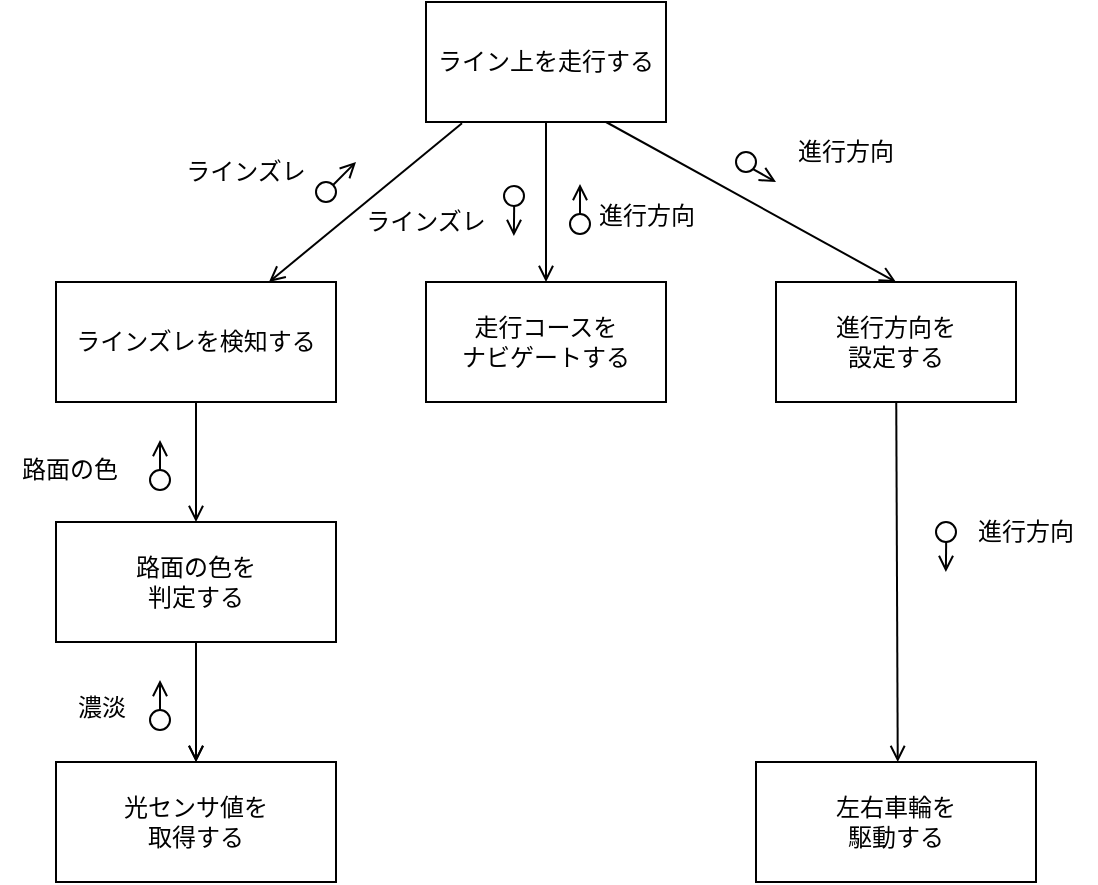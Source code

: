 <mxfile>
    <diagram id="ZrEvI72tDzDXDU3fDzY3" name="ページ1">
        <mxGraphModel dx="1120" dy="502" grid="1" gridSize="10" guides="1" tooltips="1" connect="1" arrows="1" fold="1" page="1" pageScale="1" pageWidth="1169" pageHeight="827" math="0" shadow="0">
            <root>
                <mxCell id="0"/>
                <mxCell id="1" parent="0"/>
                <mxCell id="6" value="" style="edgeStyle=none;html=1;endArrow=open;endFill=0;" parent="1" source="2" target="4" edge="1">
                    <mxGeometry relative="1" as="geometry"/>
                </mxCell>
                <mxCell id="2" value="ライン上を走行する" style="rounded=0;whiteSpace=wrap;html=1;" parent="1" vertex="1">
                    <mxGeometry x="465" y="20" width="120" height="60" as="geometry"/>
                </mxCell>
                <mxCell id="8" style="edgeStyle=none;html=1;entryX=0.15;entryY=1.01;entryDx=0;entryDy=0;entryPerimeter=0;endArrow=none;endFill=0;startArrow=open;startFill=0;" parent="1" source="3" target="2" edge="1">
                    <mxGeometry relative="1" as="geometry"/>
                </mxCell>
                <mxCell id="29" value="" style="edgeStyle=none;html=1;startArrow=none;startFill=0;endArrow=open;endFill=0;" parent="1" source="3" target="10" edge="1">
                    <mxGeometry relative="1" as="geometry"/>
                </mxCell>
                <mxCell id="3" value="ラインズレを検知する" style="rounded=0;whiteSpace=wrap;html=1;" parent="1" vertex="1">
                    <mxGeometry x="280" y="160" width="140" height="60" as="geometry"/>
                </mxCell>
                <mxCell id="4" value="走行コースを&lt;br&gt;ナビゲートする" style="rounded=0;whiteSpace=wrap;html=1;" parent="1" vertex="1">
                    <mxGeometry x="465" y="160" width="120" height="60" as="geometry"/>
                </mxCell>
                <mxCell id="14" style="edgeStyle=none;html=1;startArrow=none;startFill=0;endArrow=open;endFill=0;" parent="1" source="5" edge="1">
                    <mxGeometry relative="1" as="geometry">
                        <mxPoint x="700.875" y="400" as="targetPoint"/>
                    </mxGeometry>
                </mxCell>
                <mxCell id="5" value="進行方向を&lt;br&gt;設定する" style="rounded=0;whiteSpace=wrap;html=1;" parent="1" vertex="1">
                    <mxGeometry x="640" y="160" width="120" height="60" as="geometry"/>
                </mxCell>
                <mxCell id="9" style="edgeStyle=none;html=1;entryX=0.75;entryY=1;entryDx=0;entryDy=0;endArrow=none;endFill=0;startArrow=open;startFill=0;exitX=0.5;exitY=0;exitDx=0;exitDy=0;" parent="1" source="5" target="2" edge="1">
                    <mxGeometry relative="1" as="geometry">
                        <mxPoint x="396.472" y="170" as="sourcePoint"/>
                        <mxPoint x="493" y="90.6" as="targetPoint"/>
                    </mxGeometry>
                </mxCell>
                <mxCell id="30" value="" style="edgeStyle=none;html=1;startArrow=none;startFill=0;endArrow=open;endFill=0;" parent="1" source="10" edge="1">
                    <mxGeometry relative="1" as="geometry">
                        <mxPoint x="350" y="400" as="targetPoint"/>
                    </mxGeometry>
                </mxCell>
                <mxCell id="10" value="路面の色を&lt;br&gt;判定する" style="rounded=0;whiteSpace=wrap;html=1;" parent="1" vertex="1">
                    <mxGeometry x="280" y="280" width="140" height="60" as="geometry"/>
                </mxCell>
                <mxCell id="18" style="edgeStyle=none;html=1;exitX=1;exitY=0;exitDx=0;exitDy=0;startArrow=none;startFill=0;endArrow=open;endFill=0;" parent="1" source="15" edge="1">
                    <mxGeometry relative="1" as="geometry">
                        <mxPoint x="430" y="100" as="targetPoint"/>
                    </mxGeometry>
                </mxCell>
                <mxCell id="15" value="" style="ellipse;whiteSpace=wrap;html=1;aspect=fixed;" parent="1" vertex="1">
                    <mxGeometry x="410" y="110" width="10" height="10" as="geometry"/>
                </mxCell>
                <mxCell id="19" value="ラインズレ" style="text;html=1;strokeColor=none;fillColor=none;align=center;verticalAlign=middle;whiteSpace=wrap;rounded=0;" parent="1" vertex="1">
                    <mxGeometry x="340" y="90" width="70" height="30" as="geometry"/>
                </mxCell>
                <mxCell id="20" style="edgeStyle=none;html=1;exitX=0.5;exitY=0;exitDx=0;exitDy=0;startArrow=none;startFill=0;endArrow=open;endFill=0;" parent="1" source="21" edge="1">
                    <mxGeometry relative="1" as="geometry">
                        <mxPoint x="332" y="239" as="targetPoint"/>
                    </mxGeometry>
                </mxCell>
                <mxCell id="21" value="" style="ellipse;whiteSpace=wrap;html=1;aspect=fixed;" parent="1" vertex="1">
                    <mxGeometry x="327" y="254" width="10" height="10" as="geometry"/>
                </mxCell>
                <mxCell id="22" value="路面の色" style="text;html=1;strokeColor=none;fillColor=none;align=center;verticalAlign=middle;whiteSpace=wrap;rounded=0;" parent="1" vertex="1">
                    <mxGeometry x="252" y="239" width="70" height="30" as="geometry"/>
                </mxCell>
                <mxCell id="31" value="" style="edgeStyle=none;html=1;startArrow=none;startFill=0;endArrow=open;endFill=0;" parent="1" edge="1">
                    <mxGeometry relative="1" as="geometry">
                        <mxPoint x="350" y="340" as="sourcePoint"/>
                        <mxPoint x="350" y="400" as="targetPoint"/>
                    </mxGeometry>
                </mxCell>
                <mxCell id="32" style="edgeStyle=none;html=1;exitX=0.5;exitY=0;exitDx=0;exitDy=0;startArrow=none;startFill=0;endArrow=open;endFill=0;" parent="1" source="33" edge="1">
                    <mxGeometry relative="1" as="geometry">
                        <mxPoint x="332" y="359" as="targetPoint"/>
                    </mxGeometry>
                </mxCell>
                <mxCell id="33" value="" style="ellipse;whiteSpace=wrap;html=1;aspect=fixed;" parent="1" vertex="1">
                    <mxGeometry x="327" y="374" width="10" height="10" as="geometry"/>
                </mxCell>
                <mxCell id="34" value="濃淡" style="text;html=1;strokeColor=none;fillColor=none;align=center;verticalAlign=middle;whiteSpace=wrap;rounded=0;" parent="1" vertex="1">
                    <mxGeometry x="268" y="358" width="70" height="30" as="geometry"/>
                </mxCell>
                <mxCell id="35" style="edgeStyle=none;html=1;startArrow=none;startFill=0;endArrow=open;endFill=0;" parent="1" source="36" edge="1">
                    <mxGeometry relative="1" as="geometry">
                        <mxPoint x="542" y="111" as="targetPoint"/>
                    </mxGeometry>
                </mxCell>
                <mxCell id="36" value="" style="ellipse;whiteSpace=wrap;html=1;aspect=fixed;" parent="1" vertex="1">
                    <mxGeometry x="537" y="126" width="10" height="10" as="geometry"/>
                </mxCell>
                <mxCell id="37" value="進行方向" style="text;html=1;strokeColor=none;fillColor=none;align=center;verticalAlign=middle;whiteSpace=wrap;rounded=0;" parent="1" vertex="1">
                    <mxGeometry x="540" y="112" width="71" height="30" as="geometry"/>
                </mxCell>
                <mxCell id="39" style="edgeStyle=none;html=1;startArrow=none;startFill=0;endArrow=open;endFill=0;" parent="1" edge="1">
                    <mxGeometry relative="1" as="geometry">
                        <mxPoint x="724.93" y="305" as="targetPoint"/>
                        <mxPoint x="725.08" y="290" as="sourcePoint"/>
                    </mxGeometry>
                </mxCell>
                <mxCell id="40" value="" style="ellipse;whiteSpace=wrap;html=1;aspect=fixed;direction=west;" parent="1" vertex="1">
                    <mxGeometry x="720" y="280" width="10" height="10" as="geometry"/>
                </mxCell>
                <mxCell id="42" value="進行方向" style="text;html=1;strokeColor=none;fillColor=none;align=center;verticalAlign=middle;whiteSpace=wrap;rounded=0;" parent="1" vertex="1">
                    <mxGeometry x="730" y="270" width="70" height="30" as="geometry"/>
                </mxCell>
                <mxCell id="43" style="edgeStyle=none;html=1;exitX=1;exitY=1;exitDx=0;exitDy=0;startArrow=none;startFill=0;endArrow=open;endFill=0;" parent="1" source="44" edge="1">
                    <mxGeometry relative="1" as="geometry">
                        <mxPoint x="640" y="110" as="targetPoint"/>
                    </mxGeometry>
                </mxCell>
                <mxCell id="44" value="" style="ellipse;whiteSpace=wrap;html=1;aspect=fixed;" parent="1" vertex="1">
                    <mxGeometry x="620" y="95" width="10" height="10" as="geometry"/>
                </mxCell>
                <mxCell id="45" value="進行方向" style="text;html=1;strokeColor=none;fillColor=none;align=center;verticalAlign=middle;whiteSpace=wrap;rounded=0;" parent="1" vertex="1">
                    <mxGeometry x="640" y="80" width="70" height="30" as="geometry"/>
                </mxCell>
                <mxCell id="46" style="edgeStyle=none;html=1;startArrow=none;startFill=0;endArrow=open;endFill=0;" parent="1" edge="1">
                    <mxGeometry relative="1" as="geometry">
                        <mxPoint x="508.93" y="137" as="targetPoint"/>
                        <mxPoint x="509.08" y="122" as="sourcePoint"/>
                    </mxGeometry>
                </mxCell>
                <mxCell id="47" value="" style="ellipse;whiteSpace=wrap;html=1;aspect=fixed;direction=west;" parent="1" vertex="1">
                    <mxGeometry x="504" y="112" width="10" height="10" as="geometry"/>
                </mxCell>
                <mxCell id="48" value="ラインズレ" style="text;html=1;strokeColor=none;fillColor=none;align=center;verticalAlign=middle;whiteSpace=wrap;rounded=0;" parent="1" vertex="1">
                    <mxGeometry x="430" y="115" width="70" height="30" as="geometry"/>
                </mxCell>
                <mxCell id="49" value="光センサ値を&lt;br style=&quot;border-color: var(--border-color);&quot;&gt;取得する" style="rounded=0;whiteSpace=wrap;html=1;" vertex="1" parent="1">
                    <mxGeometry x="280" y="400" width="140" height="60" as="geometry"/>
                </mxCell>
                <mxCell id="50" value="左右車輪を&lt;br style=&quot;border-color: var(--border-color);&quot;&gt;駆動する" style="rounded=0;whiteSpace=wrap;html=1;" vertex="1" parent="1">
                    <mxGeometry x="630" y="400" width="140" height="60" as="geometry"/>
                </mxCell>
            </root>
        </mxGraphModel>
    </diagram>
</mxfile>